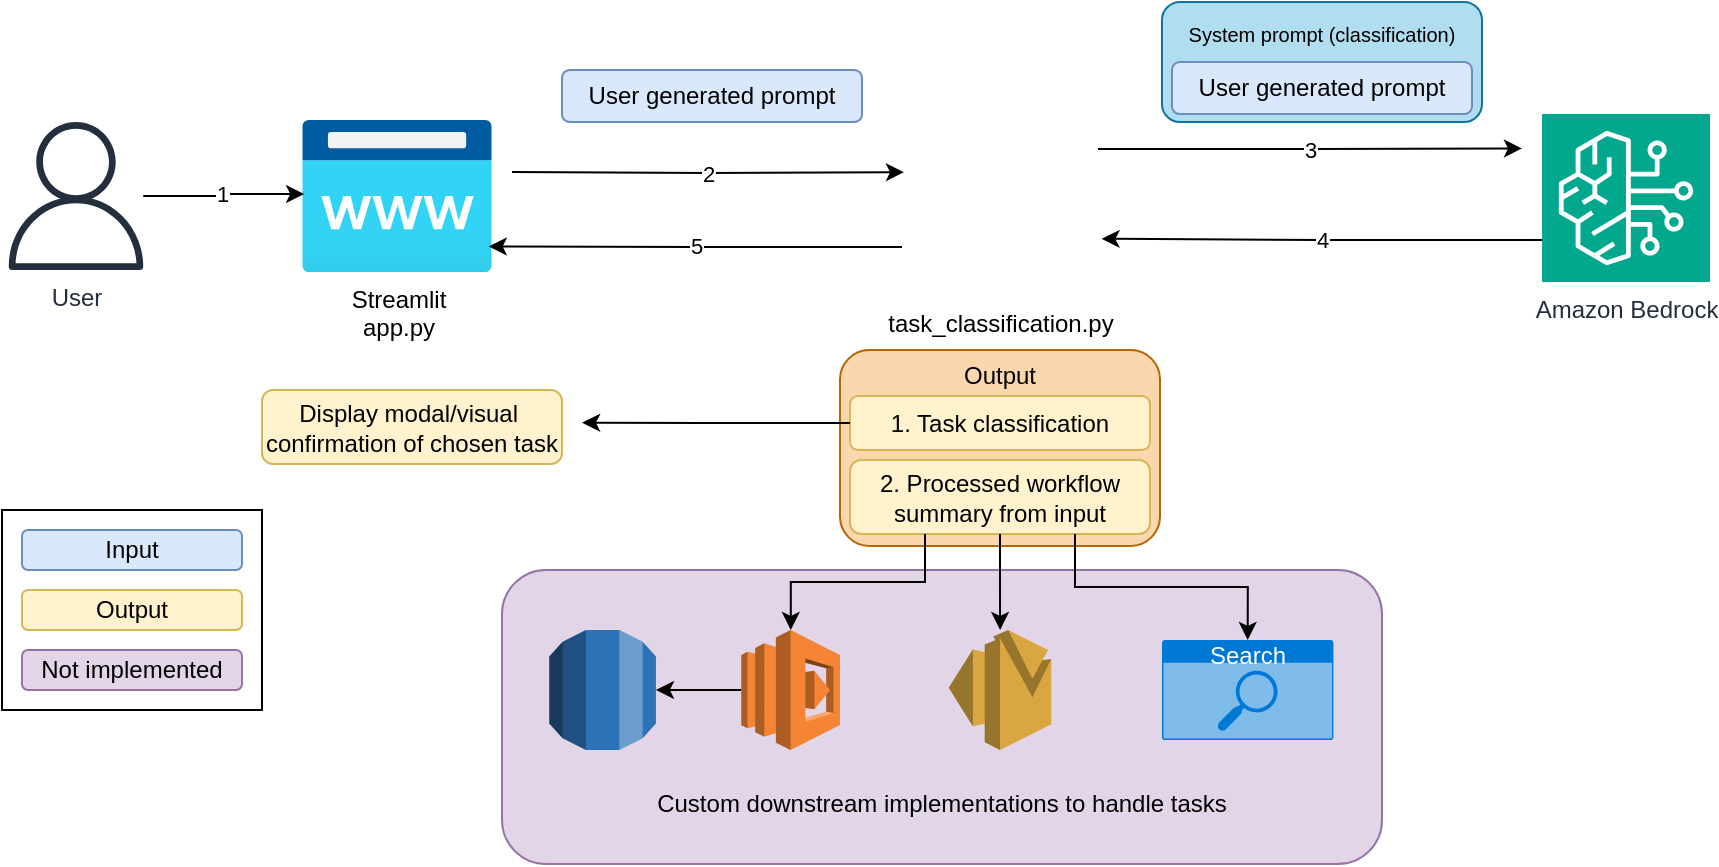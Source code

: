 <mxfile version="24.5.5" type="device">
  <diagram name="Page-1" id="UdD4ztDgz2I_NVY4R31c">
    <mxGraphModel dx="1434" dy="795" grid="1" gridSize="10" guides="1" tooltips="1" connect="1" arrows="1" fold="1" page="1" pageScale="1" pageWidth="850" pageHeight="1100" math="0" shadow="0">
      <root>
        <mxCell id="0" />
        <mxCell id="1" parent="0" />
        <mxCell id="-jj2-kmlk1bn1maKEULx-25" value="&lt;font style=&quot;font-size: 10px;&quot;&gt;System prompt&amp;nbsp;&lt;span style=&quot;background-color: initial;&quot;&gt;(classification)&lt;/span&gt;&lt;/font&gt;&lt;div&gt;&lt;div&gt;&lt;br&gt;&lt;/div&gt;&lt;div&gt;&lt;br&gt;&lt;/div&gt;&lt;/div&gt;" style="rounded=1;whiteSpace=wrap;html=1;fillColor=#b1ddf0;strokeColor=#10739e;" vertex="1" parent="1">
          <mxGeometry x="600" y="306" width="160" height="60" as="geometry" />
        </mxCell>
        <mxCell id="-jj2-kmlk1bn1maKEULx-14" value="2" style="edgeStyle=orthogonalEdgeStyle;rounded=0;orthogonalLoop=1;jettySize=auto;html=1;entryX=0.01;entryY=0.368;entryDx=0;entryDy=0;entryPerimeter=0;" edge="1" parent="1" target="-jj2-kmlk1bn1maKEULx-6">
          <mxGeometry relative="1" as="geometry">
            <mxPoint x="275" y="391" as="sourcePoint" />
            <mxPoint x="470" y="415.0" as="targetPoint" />
            <Array as="points" />
          </mxGeometry>
        </mxCell>
        <UserObject label="Streamlit&lt;br&gt;app.py" id="-jj2-kmlk1bn1maKEULx-3">
          <mxCell style="image;aspect=fixed;html=1;points=[];align=center;fontSize=12;image=img/lib/azure2/app_services/App_Service_Domains.svg;" vertex="1" parent="1">
            <mxGeometry x="170" y="365" width="95" height="76" as="geometry" />
          </mxCell>
        </UserObject>
        <mxCell id="-jj2-kmlk1bn1maKEULx-4" value="User" style="sketch=0;outlineConnect=0;fontColor=#232F3E;gradientColor=none;fillColor=#232F3D;strokeColor=none;dashed=0;verticalLabelPosition=bottom;verticalAlign=top;align=center;html=1;fontSize=12;fontStyle=0;aspect=fixed;pointerEvents=1;shape=mxgraph.aws4.user;" vertex="1" parent="1">
          <mxGeometry x="20" y="366" width="74" height="74" as="geometry" />
        </mxCell>
        <mxCell id="-jj2-kmlk1bn1maKEULx-5" value="Amazon Bedrock" style="sketch=0;points=[[0,0,0],[0.25,0,0],[0.5,0,0],[0.75,0,0],[1,0,0],[0,1,0],[0.25,1,0],[0.5,1,0],[0.75,1,0],[1,1,0],[0,0.25,0],[0,0.5,0],[0,0.75,0],[1,0.25,0],[1,0.5,0],[1,0.75,0]];outlineConnect=0;fontColor=#232F3E;fillColor=#01A88D;strokeColor=#ffffff;dashed=0;verticalLabelPosition=bottom;verticalAlign=top;align=center;html=1;fontSize=12;fontStyle=0;aspect=fixed;shape=mxgraph.aws4.resourceIcon;resIcon=mxgraph.aws4.bedrock;" vertex="1" parent="1">
          <mxGeometry x="790" y="362" width="84" height="84" as="geometry" />
        </mxCell>
        <mxCell id="-jj2-kmlk1bn1maKEULx-21" value="3" style="edgeStyle=orthogonalEdgeStyle;rounded=0;orthogonalLoop=1;jettySize=auto;html=1;exitX=1;exitY=0.25;exitDx=0;exitDy=0;" edge="1" parent="1" source="-jj2-kmlk1bn1maKEULx-6">
          <mxGeometry relative="1" as="geometry">
            <mxPoint x="780" y="379.212" as="targetPoint" />
          </mxGeometry>
        </mxCell>
        <mxCell id="-jj2-kmlk1bn1maKEULx-6" value="task_classification.py" style="shape=image;html=1;verticalAlign=top;verticalLabelPosition=bottom;labelBackgroundColor=#ffffff;imageAspect=0;aspect=fixed;image=https://cdn1.iconfinder.com/data/icons/DarkGlass_Reworked/128x128/mimetypes/source_py.png" vertex="1" parent="1">
          <mxGeometry x="470" y="355" width="98" height="98" as="geometry" />
        </mxCell>
        <mxCell id="-jj2-kmlk1bn1maKEULx-13" value="1" style="edgeStyle=orthogonalEdgeStyle;rounded=0;orthogonalLoop=1;jettySize=auto;html=1;entryX=0.011;entryY=0.487;entryDx=0;entryDy=0;entryPerimeter=0;" edge="1" parent="1" source="-jj2-kmlk1bn1maKEULx-4" target="-jj2-kmlk1bn1maKEULx-3">
          <mxGeometry relative="1" as="geometry" />
        </mxCell>
        <mxCell id="-jj2-kmlk1bn1maKEULx-16" value="5" style="edgeStyle=orthogonalEdgeStyle;rounded=0;orthogonalLoop=1;jettySize=auto;html=1;exitX=0;exitY=0.75;exitDx=0;exitDy=0;entryX=0.983;entryY=0.832;entryDx=0;entryDy=0;entryPerimeter=0;" edge="1" parent="1" source="-jj2-kmlk1bn1maKEULx-6" target="-jj2-kmlk1bn1maKEULx-3">
          <mxGeometry relative="1" as="geometry">
            <mxPoint x="280" y="428" as="targetPoint" />
          </mxGeometry>
        </mxCell>
        <mxCell id="-jj2-kmlk1bn1maKEULx-20" value="4" style="edgeStyle=orthogonalEdgeStyle;rounded=0;orthogonalLoop=1;jettySize=auto;html=1;exitX=0;exitY=0.75;exitDx=0;exitDy=0;exitPerimeter=0;entryX=1.018;entryY=0.708;entryDx=0;entryDy=0;entryPerimeter=0;" edge="1" parent="1" source="-jj2-kmlk1bn1maKEULx-5" target="-jj2-kmlk1bn1maKEULx-6">
          <mxGeometry relative="1" as="geometry" />
        </mxCell>
        <mxCell id="-jj2-kmlk1bn1maKEULx-22" value="User generated prompt" style="rounded=1;whiteSpace=wrap;html=1;fillColor=#dae8fc;strokeColor=#6c8ebf;" vertex="1" parent="1">
          <mxGeometry x="300" y="340" width="150" height="26" as="geometry" />
        </mxCell>
        <mxCell id="-jj2-kmlk1bn1maKEULx-23" value="User generated prompt" style="rounded=1;whiteSpace=wrap;html=1;fillColor=#dae8fc;strokeColor=#6c8ebf;" vertex="1" parent="1">
          <mxGeometry x="605" y="336" width="150" height="26" as="geometry" />
        </mxCell>
        <mxCell id="-jj2-kmlk1bn1maKEULx-26" value="&lt;span&gt;&lt;/span&gt;&lt;span style=&quot;white-space-collapse: preserve;&quot;&gt;Display modal/visual &lt;br&gt;confirmation of chosen task&lt;/span&gt;" style="rounded=1;whiteSpace=wrap;html=1;fillColor=#fff2cc;strokeColor=#d6b656;" vertex="1" parent="1">
          <mxGeometry x="150" y="500" width="150" height="37" as="geometry" />
        </mxCell>
        <mxCell id="-jj2-kmlk1bn1maKEULx-29" value="&lt;div&gt;&lt;span style=&quot;white-space-collapse: preserve;&quot;&gt;&lt;font style=&quot;font-size: 12px;&quot;&gt;&lt;br&gt;&lt;/font&gt;&lt;/span&gt;&lt;/div&gt;&lt;span&gt;&lt;/span&gt;&lt;span style=&quot;white-space-collapse: preserve;&quot;&gt;&lt;font style=&quot;font-size: 12px;&quot;&gt;&lt;div&gt;&lt;span style=&quot;white-space-collapse: preserve;&quot;&gt;&lt;font style=&quot;font-size: 12px;&quot;&gt;&lt;br&gt;&lt;/font&gt;&lt;/span&gt;&lt;/div&gt;&lt;div&gt;&lt;span style=&quot;white-space-collapse: preserve;&quot;&gt;&lt;font style=&quot;font-size: 12px;&quot;&gt;&lt;br&gt;&lt;/font&gt;&lt;/span&gt;&lt;/div&gt;&lt;div&gt;&lt;span style=&quot;white-space-collapse: preserve;&quot;&gt;&lt;font style=&quot;font-size: 12px;&quot;&gt;&lt;br&gt;&lt;/font&gt;&lt;/span&gt;&lt;/div&gt;&lt;div&gt;&lt;span style=&quot;white-space-collapse: preserve;&quot;&gt;&lt;font style=&quot;font-size: 12px;&quot;&gt;&lt;br&gt;&lt;/font&gt;&lt;/span&gt;&lt;/div&gt;&lt;div&gt;&lt;span style=&quot;white-space-collapse: preserve;&quot;&gt;&lt;font style=&quot;font-size: 12px;&quot;&gt;&lt;br&gt;&lt;/font&gt;&lt;/span&gt;&lt;/div&gt;Custom downstream implementations to handle tasks&lt;/font&gt;&lt;/span&gt;" style="rounded=1;whiteSpace=wrap;html=1;fillColor=#e1d5e7;strokeColor=#9673a6;" vertex="1" parent="1">
          <mxGeometry x="270" y="590" width="440" height="147" as="geometry" />
        </mxCell>
        <mxCell id="-jj2-kmlk1bn1maKEULx-31" value="" style="group" vertex="1" connectable="0" parent="1">
          <mxGeometry x="439" y="480" width="160" height="98" as="geometry" />
        </mxCell>
        <mxCell id="-jj2-kmlk1bn1maKEULx-30" value="&lt;div&gt;Output&lt;/div&gt;&lt;div&gt;&lt;br&gt;&lt;/div&gt;&lt;div&gt;&lt;br&gt;&lt;/div&gt;&lt;div&gt;&lt;br&gt;&lt;/div&gt;&lt;div&gt;&lt;br&gt;&lt;/div&gt;&lt;div&gt;&lt;br&gt;&lt;/div&gt;" style="rounded=1;whiteSpace=wrap;html=1;fillColor=#fad7ac;strokeColor=#b46504;" vertex="1" parent="-jj2-kmlk1bn1maKEULx-31">
          <mxGeometry width="160" height="98" as="geometry" />
        </mxCell>
        <mxCell id="-jj2-kmlk1bn1maKEULx-27" value="&lt;span&gt;&lt;/span&gt;&lt;span style=&quot;white-space-collapse: preserve;&quot;&gt;1. Task classification&lt;/span&gt;" style="rounded=1;whiteSpace=wrap;html=1;fillColor=#fff2cc;strokeColor=#d6b656;" vertex="1" parent="-jj2-kmlk1bn1maKEULx-31">
          <mxGeometry x="5" y="23" width="150" height="27" as="geometry" />
        </mxCell>
        <mxCell id="-jj2-kmlk1bn1maKEULx-28" value="&lt;span&gt;&lt;/span&gt;&lt;span style=&quot;white-space-collapse: preserve;&quot;&gt;2. Processed workflow summary from input&lt;/span&gt;" style="rounded=1;whiteSpace=wrap;html=1;fillColor=#fff2cc;strokeColor=#d6b656;" vertex="1" parent="-jj2-kmlk1bn1maKEULx-31">
          <mxGeometry x="5" y="55" width="150" height="37" as="geometry" />
        </mxCell>
        <mxCell id="-jj2-kmlk1bn1maKEULx-36" value="" style="outlineConnect=0;dashed=0;verticalLabelPosition=bottom;verticalAlign=top;align=center;html=1;shape=mxgraph.aws3.rds;fillColor=#2E73B8;gradientColor=none;" vertex="1" parent="1">
          <mxGeometry x="293.65" y="620" width="53.33" height="60" as="geometry" />
        </mxCell>
        <mxCell id="-jj2-kmlk1bn1maKEULx-41" style="edgeStyle=orthogonalEdgeStyle;rounded=0;orthogonalLoop=1;jettySize=auto;html=1;" edge="1" parent="1" source="-jj2-kmlk1bn1maKEULx-38" target="-jj2-kmlk1bn1maKEULx-36">
          <mxGeometry relative="1" as="geometry" />
        </mxCell>
        <mxCell id="-jj2-kmlk1bn1maKEULx-38" value="" style="outlineConnect=0;dashed=0;verticalLabelPosition=bottom;verticalAlign=top;align=center;html=1;shape=mxgraph.aws3.lambda;fillColor=#F58534;gradientColor=none;" vertex="1" parent="1">
          <mxGeometry x="389.65" y="620" width="49.35" height="60" as="geometry" />
        </mxCell>
        <mxCell id="-jj2-kmlk1bn1maKEULx-42" value="" style="outlineConnect=0;dashed=0;verticalLabelPosition=bottom;verticalAlign=top;align=center;html=1;shape=mxgraph.aws3.ses;fillColor=#D9A741;gradientColor=none;" vertex="1" parent="1">
          <mxGeometry x="493.35" y="620" width="51.29" height="60" as="geometry" />
        </mxCell>
        <mxCell id="-jj2-kmlk1bn1maKEULx-44" value="Search" style="html=1;whiteSpace=wrap;strokeColor=none;fillColor=#0079D6;labelPosition=center;verticalLabelPosition=middle;verticalAlign=top;align=center;fontSize=12;outlineConnect=0;spacingTop=-6;fontColor=#FFFFFF;sketch=0;shape=mxgraph.sitemap.search;" vertex="1" parent="1">
          <mxGeometry x="600" y="625" width="85.71" height="50" as="geometry" />
        </mxCell>
        <mxCell id="-jj2-kmlk1bn1maKEULx-47" style="edgeStyle=orthogonalEdgeStyle;rounded=0;orthogonalLoop=1;jettySize=auto;html=1;" edge="1" parent="1" source="-jj2-kmlk1bn1maKEULx-28" target="-jj2-kmlk1bn1maKEULx-42">
          <mxGeometry relative="1" as="geometry" />
        </mxCell>
        <mxCell id="-jj2-kmlk1bn1maKEULx-49" style="edgeStyle=orthogonalEdgeStyle;rounded=0;orthogonalLoop=1;jettySize=auto;html=1;exitX=0;exitY=0.5;exitDx=0;exitDy=0;entryX=1.067;entryY=0.441;entryDx=0;entryDy=0;entryPerimeter=0;" edge="1" parent="1" source="-jj2-kmlk1bn1maKEULx-27" target="-jj2-kmlk1bn1maKEULx-26">
          <mxGeometry relative="1" as="geometry" />
        </mxCell>
        <mxCell id="-jj2-kmlk1bn1maKEULx-50" style="edgeStyle=orthogonalEdgeStyle;rounded=0;orthogonalLoop=1;jettySize=auto;html=1;exitX=0.25;exitY=1;exitDx=0;exitDy=0;" edge="1" parent="1" source="-jj2-kmlk1bn1maKEULx-28" target="-jj2-kmlk1bn1maKEULx-38">
          <mxGeometry relative="1" as="geometry" />
        </mxCell>
        <mxCell id="-jj2-kmlk1bn1maKEULx-51" style="edgeStyle=orthogonalEdgeStyle;rounded=0;orthogonalLoop=1;jettySize=auto;html=1;exitX=0.75;exitY=1;exitDx=0;exitDy=0;entryX=0.5;entryY=0;entryDx=0;entryDy=0;entryPerimeter=0;" edge="1" parent="1" source="-jj2-kmlk1bn1maKEULx-28" target="-jj2-kmlk1bn1maKEULx-44">
          <mxGeometry relative="1" as="geometry" />
        </mxCell>
        <mxCell id="-jj2-kmlk1bn1maKEULx-52" value="" style="rounded=0;whiteSpace=wrap;html=1;" vertex="1" parent="1">
          <mxGeometry x="20" y="560" width="130" height="100" as="geometry" />
        </mxCell>
        <mxCell id="-jj2-kmlk1bn1maKEULx-53" value="Input" style="rounded=1;whiteSpace=wrap;html=1;fillColor=#dae8fc;strokeColor=#6c8ebf;" vertex="1" parent="1">
          <mxGeometry x="30" y="570" width="110" height="20" as="geometry" />
        </mxCell>
        <mxCell id="-jj2-kmlk1bn1maKEULx-54" value="Output" style="rounded=1;whiteSpace=wrap;html=1;fillColor=#fff2cc;strokeColor=#d6b656;" vertex="1" parent="1">
          <mxGeometry x="30" y="600" width="110" height="20" as="geometry" />
        </mxCell>
        <mxCell id="-jj2-kmlk1bn1maKEULx-55" value="Not implemented" style="rounded=1;whiteSpace=wrap;html=1;fillColor=#e1d5e7;strokeColor=#9673a6;" vertex="1" parent="1">
          <mxGeometry x="30" y="630" width="110" height="20" as="geometry" />
        </mxCell>
      </root>
    </mxGraphModel>
  </diagram>
</mxfile>
